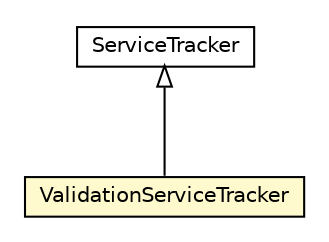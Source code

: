 #!/usr/local/bin/dot
#
# Class diagram 
# Generated by UMLGraph version R5_6-24-gf6e263 (http://www.umlgraph.org/)
#

digraph G {
	edge [fontname="Helvetica",fontsize=10,labelfontname="Helvetica",labelfontsize=10];
	node [fontname="Helvetica",fontsize=10,shape=plaintext];
	nodesep=0.25;
	ranksep=0.5;
	// org.universAAL.ucc.configuration.model.servicetracker.ValidationServiceTracker
	c8491296 [label=<<table title="org.universAAL.ucc.configuration.model.servicetracker.ValidationServiceTracker" border="0" cellborder="1" cellspacing="0" cellpadding="2" port="p" bgcolor="lemonChiffon" href="./ValidationServiceTracker.html">
		<tr><td><table border="0" cellspacing="0" cellpadding="1">
<tr><td align="center" balign="center"> ValidationServiceTracker </td></tr>
		</table></td></tr>
		</table>>, URL="./ValidationServiceTracker.html", fontname="Helvetica", fontcolor="black", fontsize=10.0];
	//org.universAAL.ucc.configuration.model.servicetracker.ValidationServiceTracker extends org.osgi.util.tracker.ServiceTracker
	c8491420:p -> c8491296:p [dir=back,arrowtail=empty];
	// org.osgi.util.tracker.ServiceTracker
	c8491420 [label=<<table title="org.osgi.util.tracker.ServiceTracker" border="0" cellborder="1" cellspacing="0" cellpadding="2" port="p" href="http://java.sun.com/j2se/1.4.2/docs/api/org/osgi/util/tracker/ServiceTracker.html">
		<tr><td><table border="0" cellspacing="0" cellpadding="1">
<tr><td align="center" balign="center"> ServiceTracker </td></tr>
		</table></td></tr>
		</table>>, URL="http://java.sun.com/j2se/1.4.2/docs/api/org/osgi/util/tracker/ServiceTracker.html", fontname="Helvetica", fontcolor="black", fontsize=10.0];
}

